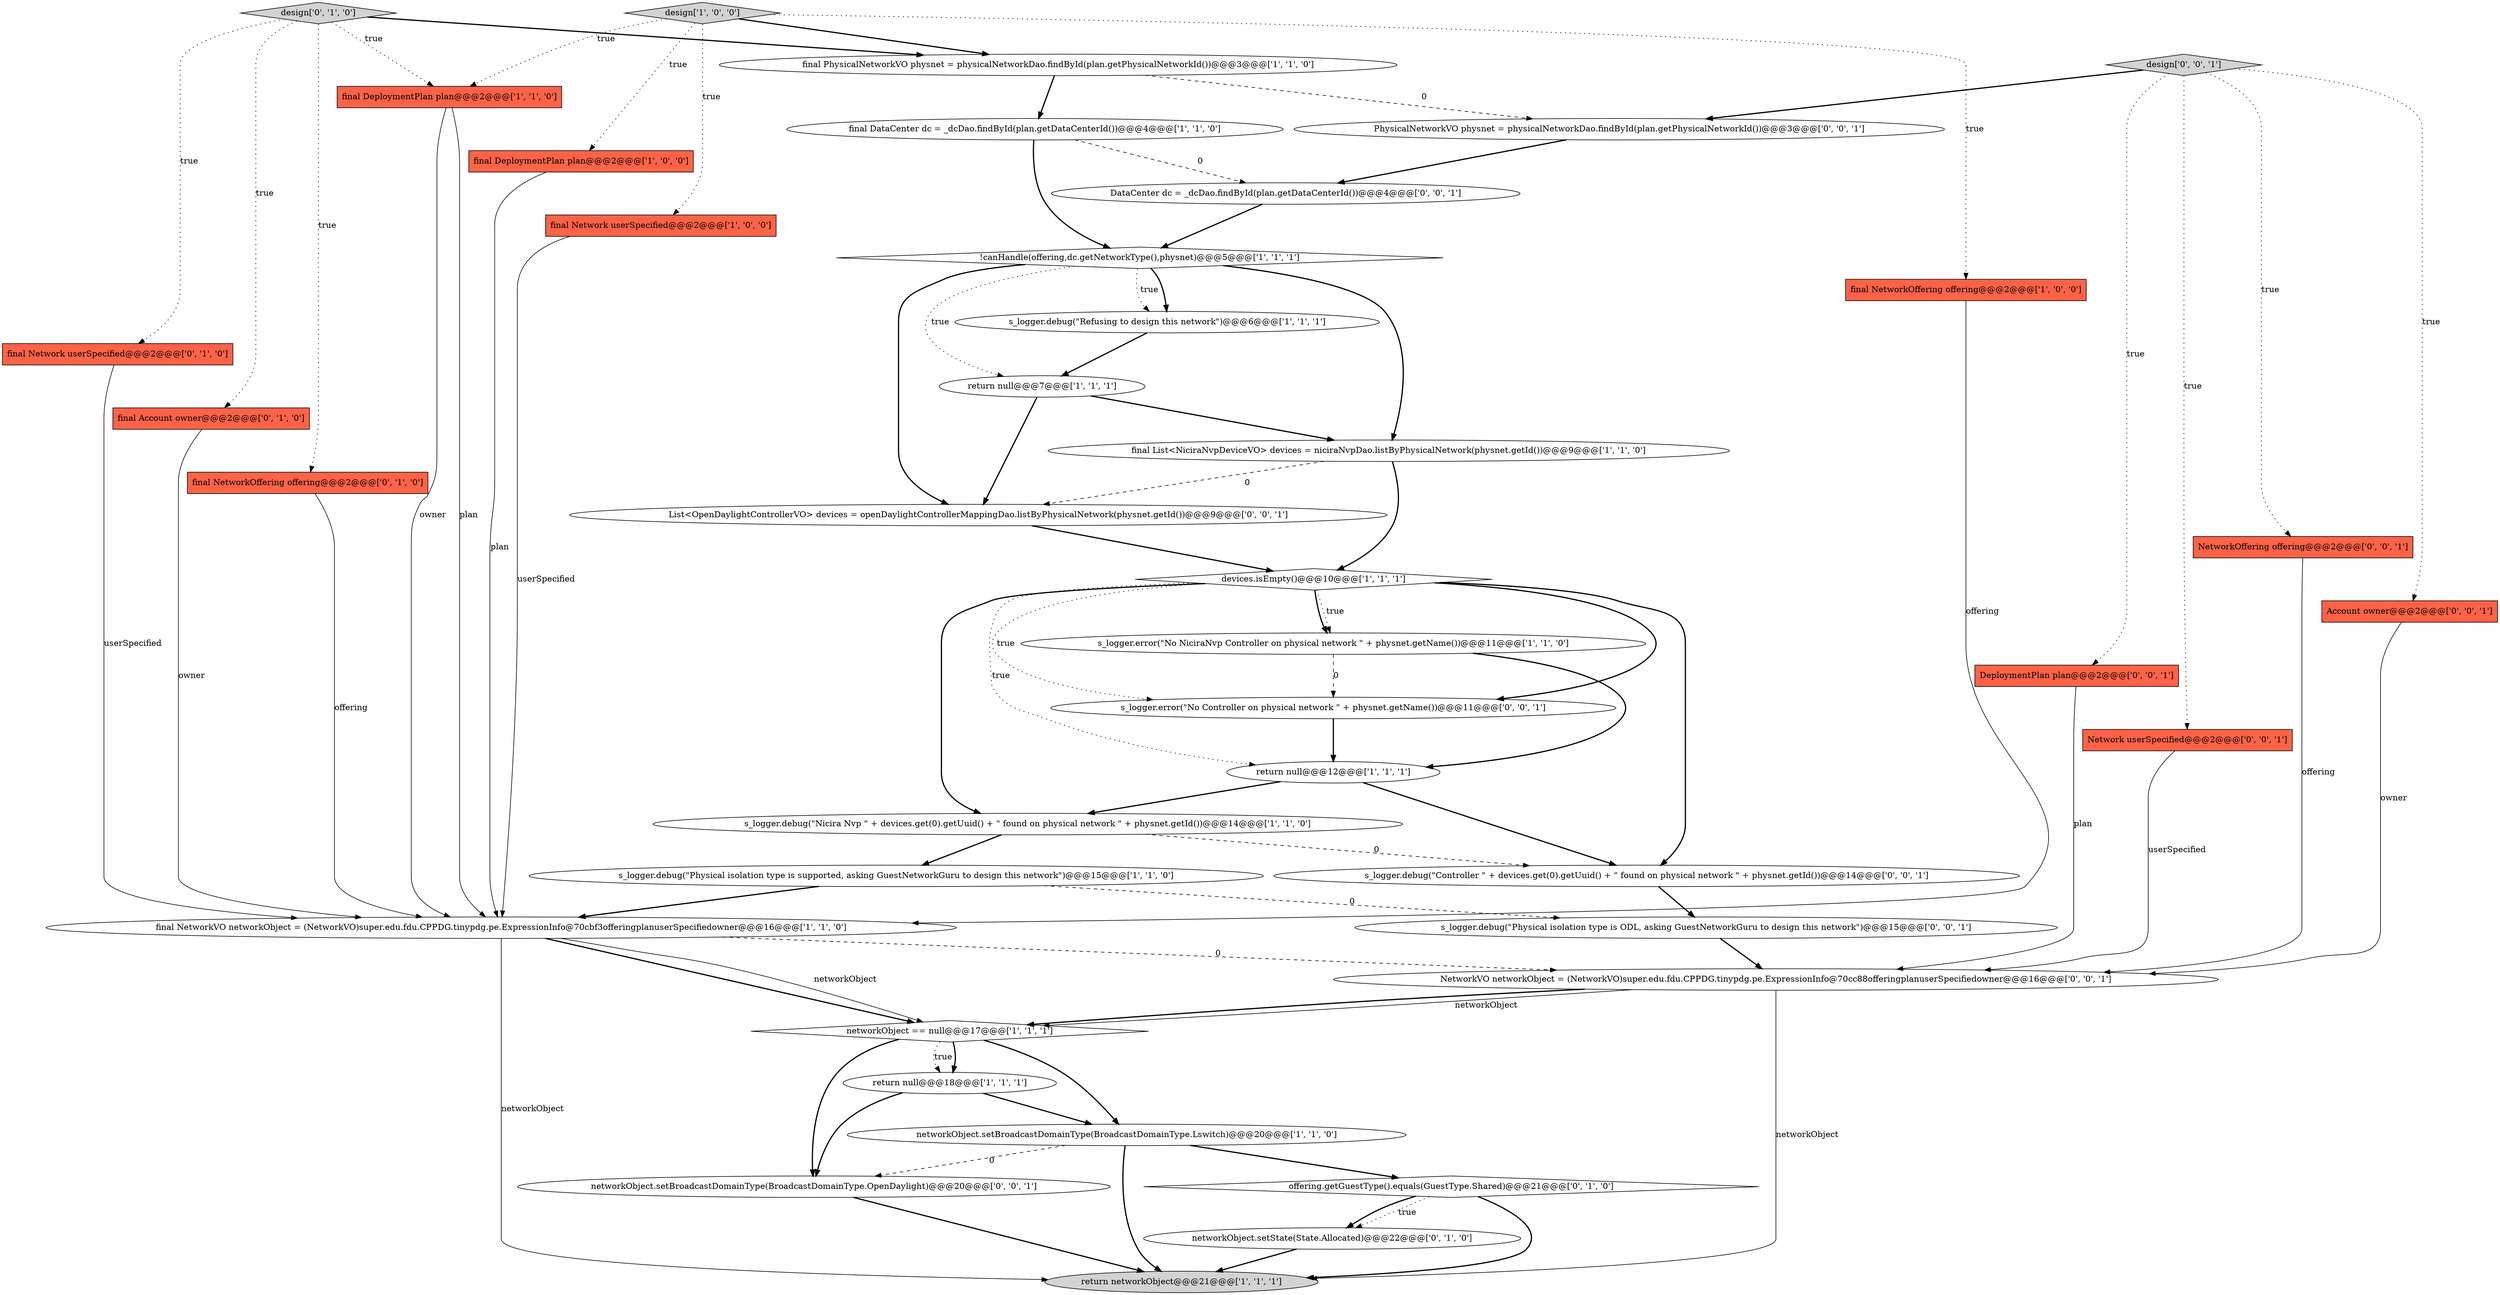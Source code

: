digraph {
8 [style = filled, label = "networkObject == null@@@17@@@['1', '1', '1']", fillcolor = white, shape = diamond image = "AAA0AAABBB1BBB"];
0 [style = filled, label = "s_logger.debug(\"Refusing to design this network\")@@@6@@@['1', '1', '1']", fillcolor = white, shape = ellipse image = "AAA0AAABBB1BBB"];
37 [style = filled, label = "s_logger.error(\"No Controller on physical network \" + physnet.getName())@@@11@@@['0', '0', '1']", fillcolor = white, shape = ellipse image = "AAA0AAABBB3BBB"];
21 [style = filled, label = "offering.getGuestType().equals(GuestType.Shared)@@@21@@@['0', '1', '0']", fillcolor = white, shape = diamond image = "AAA1AAABBB2BBB"];
19 [style = filled, label = "!canHandle(offering,dc.getNetworkType(),physnet)@@@5@@@['1', '1', '1']", fillcolor = white, shape = diamond image = "AAA0AAABBB1BBB"];
29 [style = filled, label = "s_logger.debug(\"Physical isolation type is ODL, asking GuestNetworkGuru to design this network\")@@@15@@@['0', '0', '1']", fillcolor = white, shape = ellipse image = "AAA0AAABBB3BBB"];
15 [style = filled, label = "s_logger.debug(\"Nicira Nvp \" + devices.get(0).getUuid() + \" found on physical network \" + physnet.getId())@@@14@@@['1', '1', '0']", fillcolor = white, shape = ellipse image = "AAA0AAABBB1BBB"];
5 [style = filled, label = "s_logger.debug(\"Physical isolation type is supported, asking GuestNetworkGuru to design this network\")@@@15@@@['1', '1', '0']", fillcolor = white, shape = ellipse image = "AAA0AAABBB1BBB"];
3 [style = filled, label = "return null@@@12@@@['1', '1', '1']", fillcolor = white, shape = ellipse image = "AAA0AAABBB1BBB"];
17 [style = filled, label = "final DeploymentPlan plan@@@2@@@['1', '1', '0']", fillcolor = tomato, shape = box image = "AAA0AAABBB1BBB"];
6 [style = filled, label = "final NetworkVO networkObject = (NetworkVO)super.edu.fdu.CPPDG.tinypdg.pe.ExpressionInfo@70cbf3offeringplanuserSpecifiedowner@@@16@@@['1', '1', '0']", fillcolor = white, shape = ellipse image = "AAA0AAABBB1BBB"];
7 [style = filled, label = "final DataCenter dc = _dcDao.findById(plan.getDataCenterId())@@@4@@@['1', '1', '0']", fillcolor = white, shape = ellipse image = "AAA0AAABBB1BBB"];
13 [style = filled, label = "final PhysicalNetworkVO physnet = physicalNetworkDao.findById(plan.getPhysicalNetworkId())@@@3@@@['1', '1', '0']", fillcolor = white, shape = ellipse image = "AAA0AAABBB1BBB"];
14 [style = filled, label = "final DeploymentPlan plan@@@2@@@['1', '0', '0']", fillcolor = tomato, shape = box image = "AAA0AAABBB1BBB"];
23 [style = filled, label = "design['0', '1', '0']", fillcolor = lightgray, shape = diamond image = "AAA0AAABBB2BBB"];
30 [style = filled, label = "design['0', '0', '1']", fillcolor = lightgray, shape = diamond image = "AAA0AAABBB3BBB"];
12 [style = filled, label = "final Network userSpecified@@@2@@@['1', '0', '0']", fillcolor = tomato, shape = box image = "AAA0AAABBB1BBB"];
22 [style = filled, label = "final Network userSpecified@@@2@@@['0', '1', '0']", fillcolor = tomato, shape = box image = "AAA0AAABBB2BBB"];
39 [style = filled, label = "NetworkOffering offering@@@2@@@['0', '0', '1']", fillcolor = tomato, shape = box image = "AAA0AAABBB3BBB"];
28 [style = filled, label = "Account owner@@@2@@@['0', '0', '1']", fillcolor = tomato, shape = box image = "AAA0AAABBB3BBB"];
16 [style = filled, label = "networkObject.setBroadcastDomainType(BroadcastDomainType.Lswitch)@@@20@@@['1', '1', '0']", fillcolor = white, shape = ellipse image = "AAA0AAABBB1BBB"];
4 [style = filled, label = "final List<NiciraNvpDeviceVO> devices = niciraNvpDao.listByPhysicalNetwork(physnet.getId())@@@9@@@['1', '1', '0']", fillcolor = white, shape = ellipse image = "AAA0AAABBB1BBB"];
10 [style = filled, label = "return null@@@7@@@['1', '1', '1']", fillcolor = white, shape = ellipse image = "AAA0AAABBB1BBB"];
25 [style = filled, label = "networkObject.setState(State.Allocated)@@@22@@@['0', '1', '0']", fillcolor = white, shape = ellipse image = "AAA1AAABBB2BBB"];
11 [style = filled, label = "final NetworkOffering offering@@@2@@@['1', '0', '0']", fillcolor = tomato, shape = box image = "AAA0AAABBB1BBB"];
36 [style = filled, label = "PhysicalNetworkVO physnet = physicalNetworkDao.findById(plan.getPhysicalNetworkId())@@@3@@@['0', '0', '1']", fillcolor = white, shape = ellipse image = "AAA0AAABBB3BBB"];
20 [style = filled, label = "design['1', '0', '0']", fillcolor = lightgray, shape = diamond image = "AAA0AAABBB1BBB"];
1 [style = filled, label = "devices.isEmpty()@@@10@@@['1', '1', '1']", fillcolor = white, shape = diamond image = "AAA0AAABBB1BBB"];
35 [style = filled, label = "DataCenter dc = _dcDao.findById(plan.getDataCenterId())@@@4@@@['0', '0', '1']", fillcolor = white, shape = ellipse image = "AAA0AAABBB3BBB"];
9 [style = filled, label = "s_logger.error(\"No NiciraNvp Controller on physical network \" + physnet.getName())@@@11@@@['1', '1', '0']", fillcolor = white, shape = ellipse image = "AAA0AAABBB1BBB"];
24 [style = filled, label = "final Account owner@@@2@@@['0', '1', '0']", fillcolor = tomato, shape = box image = "AAA0AAABBB2BBB"];
33 [style = filled, label = "List<OpenDaylightControllerVO> devices = openDaylightControllerMappingDao.listByPhysicalNetwork(physnet.getId())@@@9@@@['0', '0', '1']", fillcolor = white, shape = ellipse image = "AAA0AAABBB3BBB"];
27 [style = filled, label = "DeploymentPlan plan@@@2@@@['0', '0', '1']", fillcolor = tomato, shape = box image = "AAA0AAABBB3BBB"];
2 [style = filled, label = "return networkObject@@@21@@@['1', '1', '1']", fillcolor = lightgray, shape = ellipse image = "AAA0AAABBB1BBB"];
32 [style = filled, label = "networkObject.setBroadcastDomainType(BroadcastDomainType.OpenDaylight)@@@20@@@['0', '0', '1']", fillcolor = white, shape = ellipse image = "AAA0AAABBB3BBB"];
18 [style = filled, label = "return null@@@18@@@['1', '1', '1']", fillcolor = white, shape = ellipse image = "AAA0AAABBB1BBB"];
26 [style = filled, label = "final NetworkOffering offering@@@2@@@['0', '1', '0']", fillcolor = tomato, shape = box image = "AAA0AAABBB2BBB"];
31 [style = filled, label = "Network userSpecified@@@2@@@['0', '0', '1']", fillcolor = tomato, shape = box image = "AAA0AAABBB3BBB"];
34 [style = filled, label = "s_logger.debug(\"Controller \" + devices.get(0).getUuid() + \" found on physical network \" + physnet.getId())@@@14@@@['0', '0', '1']", fillcolor = white, shape = ellipse image = "AAA0AAABBB3BBB"];
38 [style = filled, label = "NetworkVO networkObject = (NetworkVO)super.edu.fdu.CPPDG.tinypdg.pe.ExpressionInfo@70cc88offeringplanuserSpecifiedowner@@@16@@@['0', '0', '1']", fillcolor = white, shape = ellipse image = "AAA0AAABBB3BBB"];
8->16 [style = bold, label=""];
19->0 [style = dotted, label="true"];
13->7 [style = bold, label=""];
30->28 [style = dotted, label="true"];
1->9 [style = bold, label=""];
21->25 [style = dotted, label="true"];
38->8 [style = bold, label=""];
1->9 [style = dotted, label="true"];
31->38 [style = solid, label="userSpecified"];
25->2 [style = bold, label=""];
9->37 [style = dashed, label="0"];
30->27 [style = dotted, label="true"];
8->32 [style = bold, label=""];
9->3 [style = bold, label=""];
30->39 [style = dotted, label="true"];
20->17 [style = dotted, label="true"];
23->24 [style = dotted, label="true"];
38->2 [style = solid, label="networkObject"];
13->36 [style = dashed, label="0"];
19->0 [style = bold, label=""];
27->38 [style = solid, label="plan"];
19->10 [style = dotted, label="true"];
11->6 [style = solid, label="offering"];
23->26 [style = dotted, label="true"];
7->35 [style = dashed, label="0"];
6->8 [style = bold, label=""];
26->6 [style = solid, label="offering"];
19->33 [style = bold, label=""];
4->1 [style = bold, label=""];
1->37 [style = bold, label=""];
21->2 [style = bold, label=""];
18->32 [style = bold, label=""];
16->2 [style = bold, label=""];
0->10 [style = bold, label=""];
8->18 [style = bold, label=""];
24->6 [style = solid, label="owner"];
21->25 [style = bold, label=""];
20->12 [style = dotted, label="true"];
23->13 [style = bold, label=""];
23->22 [style = dotted, label="true"];
20->13 [style = bold, label=""];
16->21 [style = bold, label=""];
1->3 [style = dotted, label="true"];
22->6 [style = solid, label="userSpecified"];
32->2 [style = bold, label=""];
16->32 [style = dashed, label="0"];
23->17 [style = dotted, label="true"];
10->4 [style = bold, label=""];
30->31 [style = dotted, label="true"];
28->38 [style = solid, label="owner"];
18->16 [style = bold, label=""];
15->5 [style = bold, label=""];
1->15 [style = bold, label=""];
19->4 [style = bold, label=""];
3->15 [style = bold, label=""];
6->2 [style = solid, label="networkObject"];
4->33 [style = dashed, label="0"];
17->6 [style = solid, label="owner"];
6->8 [style = solid, label="networkObject"];
17->6 [style = solid, label="plan"];
37->3 [style = bold, label=""];
29->38 [style = bold, label=""];
34->29 [style = bold, label=""];
7->19 [style = bold, label=""];
6->38 [style = dashed, label="0"];
1->37 [style = dotted, label="true"];
8->18 [style = dotted, label="true"];
35->19 [style = bold, label=""];
12->6 [style = solid, label="userSpecified"];
39->38 [style = solid, label="offering"];
10->33 [style = bold, label=""];
30->36 [style = bold, label=""];
15->34 [style = dashed, label="0"];
36->35 [style = bold, label=""];
1->34 [style = bold, label=""];
38->8 [style = solid, label="networkObject"];
3->34 [style = bold, label=""];
5->6 [style = bold, label=""];
20->14 [style = dotted, label="true"];
20->11 [style = dotted, label="true"];
5->29 [style = dashed, label="0"];
14->6 [style = solid, label="plan"];
33->1 [style = bold, label=""];
}
